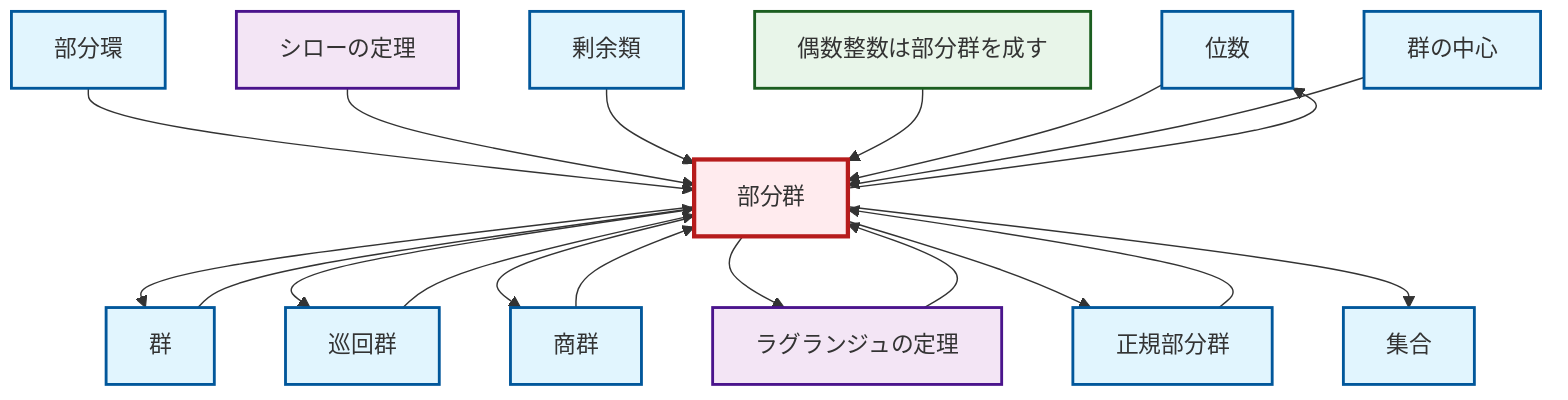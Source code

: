 graph TD
    classDef definition fill:#e1f5fe,stroke:#01579b,stroke-width:2px
    classDef theorem fill:#f3e5f5,stroke:#4a148c,stroke-width:2px
    classDef axiom fill:#fff3e0,stroke:#e65100,stroke-width:2px
    classDef example fill:#e8f5e9,stroke:#1b5e20,stroke-width:2px
    classDef current fill:#ffebee,stroke:#b71c1c,stroke-width:3px
    def-order["位数"]:::definition
    def-center-of-group["群の中心"]:::definition
    def-group["群"]:::definition
    def-subring["部分環"]:::definition
    def-coset["剰余類"]:::definition
    ex-even-integers-subgroup["偶数整数は部分群を成す"]:::example
    def-quotient-group["商群"]:::definition
    def-cyclic-group["巡回群"]:::definition
    def-normal-subgroup["正規部分群"]:::definition
    def-set["集合"]:::definition
    def-subgroup["部分群"]:::definition
    thm-sylow["シローの定理"]:::theorem
    thm-lagrange["ラグランジュの定理"]:::theorem
    def-subring --> def-subgroup
    def-quotient-group --> def-subgroup
    def-subgroup --> def-group
    def-normal-subgroup --> def-subgroup
    def-group --> def-subgroup
    def-subgroup --> def-cyclic-group
    def-subgroup --> def-quotient-group
    def-subgroup --> thm-lagrange
    thm-lagrange --> def-subgroup
    def-subgroup --> def-normal-subgroup
    thm-sylow --> def-subgroup
    def-subgroup --> def-order
    def-coset --> def-subgroup
    def-cyclic-group --> def-subgroup
    ex-even-integers-subgroup --> def-subgroup
    def-subgroup --> def-set
    def-order --> def-subgroup
    def-center-of-group --> def-subgroup
    class def-subgroup current